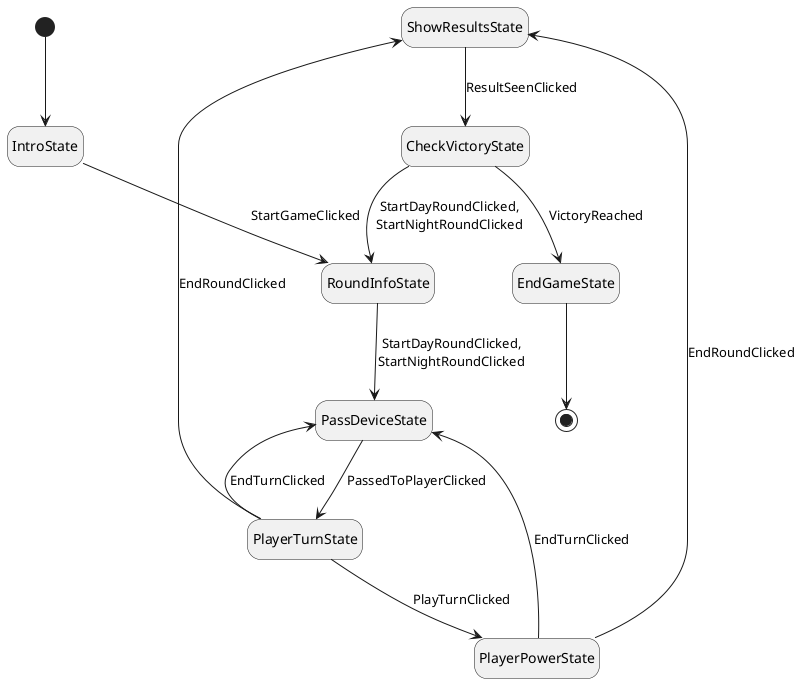 @startuml
hide empty description

State ShowResultsState
State RoundInfoState
State PlayerTurnState
State PlayerPowerState
State PassDeviceState
State IntroState
State EndGameState
State CheckVictoryState


[*] --> IntroState
IntroState --> RoundInfoState: StartGameClicked

PassDeviceState --> PlayerTurnState: PassedToPlayerClicked

PlayerPowerState --> ShowResultsState: EndRoundClicked
PlayerPowerState --> PassDeviceState: EndTurnClicked

PlayerTurnState --> ShowResultsState: EndRoundClicked
PlayerTurnState --> PassDeviceState: EndTurnClicked
PlayerTurnState --> PlayerPowerState: PlayTurnClicked

RoundInfoState --> PassDeviceState: StartDayRoundClicked,\nStartNightRoundClicked

ShowResultsState --> CheckVictoryState: ResultSeenClicked

CheckVictoryState --> EndGameState: VictoryReached
CheckVictoryState --> RoundInfoState: StartDayRoundClicked,\nStartNightRoundClicked

EndGameState --> [*]

@enduml
